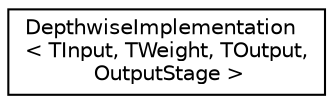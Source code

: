 digraph "Graphical Class Hierarchy"
{
 // LATEX_PDF_SIZE
  edge [fontname="Helvetica",fontsize="10",labelfontname="Helvetica",labelfontsize="10"];
  node [fontname="Helvetica",fontsize="10",shape=record];
  rankdir="LR";
  Node0 [label="DepthwiseImplementation\l\< TInput, TWeight, TOutput,\l OutputStage \>",height=0.2,width=0.4,color="black", fillcolor="white", style="filled",URL="$structarm__conv_1_1depthwise_1_1_depthwise_implementation.xhtml",tooltip=" "];
}
